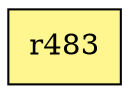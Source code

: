 digraph G {
rankdir=BT;ranksep="2.0";
"r483" [shape=record,fillcolor=khaki1,style=filled,label="{r483}"];
}